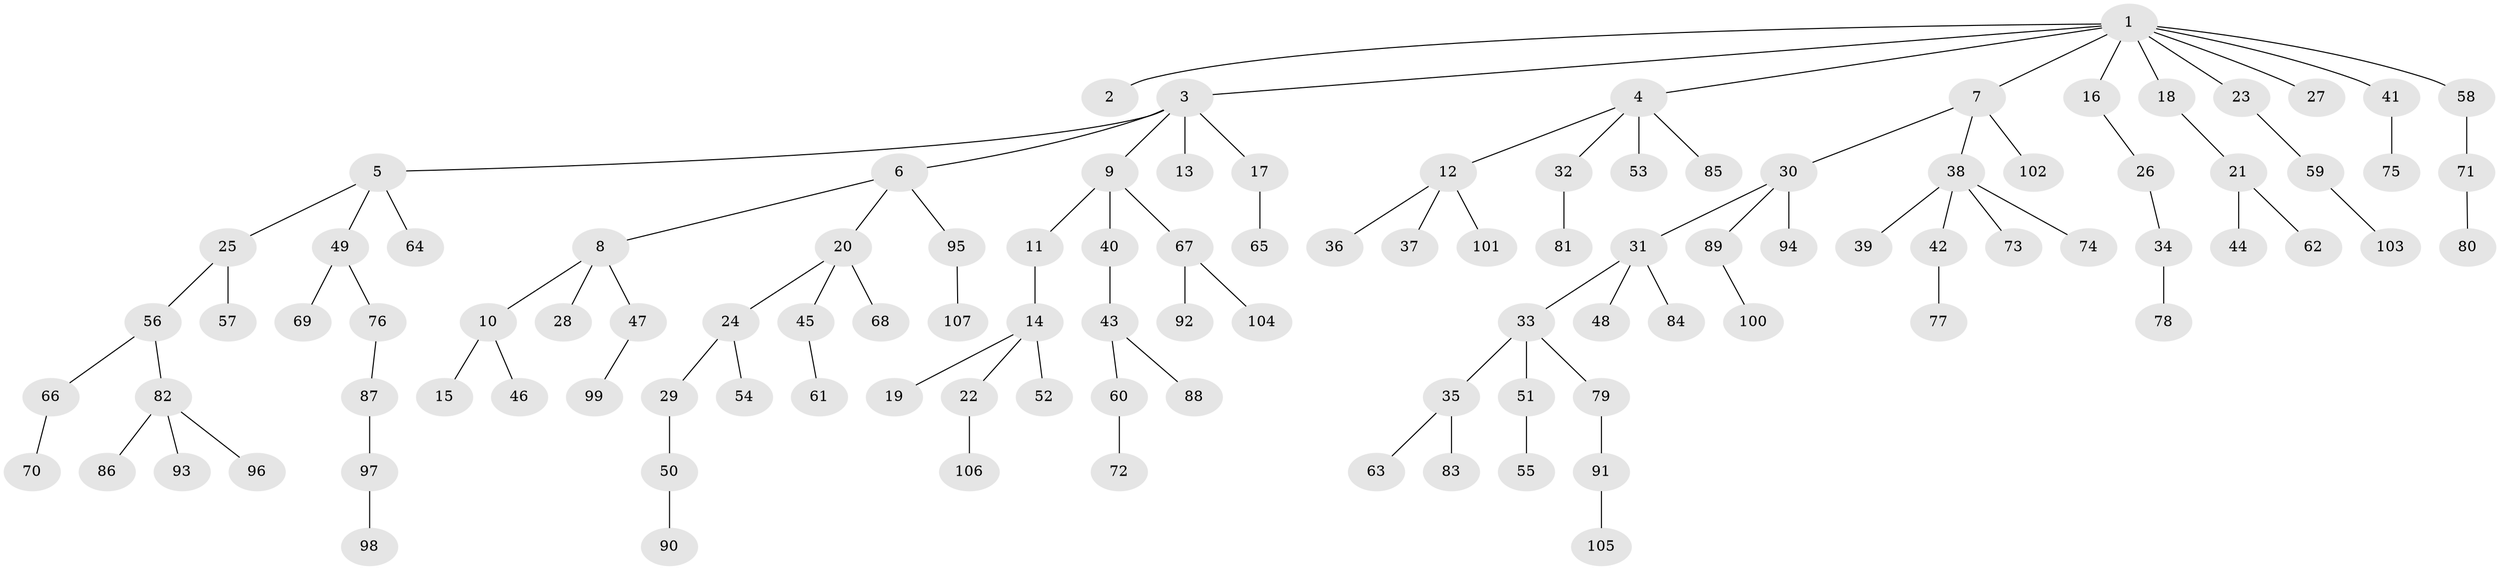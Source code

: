 // coarse degree distribution, {10: 0.014285714285714285, 1: 0.5571428571428572, 8: 0.014285714285714285, 4: 0.1, 3: 0.12857142857142856, 2: 0.18571428571428572}
// Generated by graph-tools (version 1.1) at 2025/42/03/06/25 10:42:03]
// undirected, 107 vertices, 106 edges
graph export_dot {
graph [start="1"]
  node [color=gray90,style=filled];
  1;
  2;
  3;
  4;
  5;
  6;
  7;
  8;
  9;
  10;
  11;
  12;
  13;
  14;
  15;
  16;
  17;
  18;
  19;
  20;
  21;
  22;
  23;
  24;
  25;
  26;
  27;
  28;
  29;
  30;
  31;
  32;
  33;
  34;
  35;
  36;
  37;
  38;
  39;
  40;
  41;
  42;
  43;
  44;
  45;
  46;
  47;
  48;
  49;
  50;
  51;
  52;
  53;
  54;
  55;
  56;
  57;
  58;
  59;
  60;
  61;
  62;
  63;
  64;
  65;
  66;
  67;
  68;
  69;
  70;
  71;
  72;
  73;
  74;
  75;
  76;
  77;
  78;
  79;
  80;
  81;
  82;
  83;
  84;
  85;
  86;
  87;
  88;
  89;
  90;
  91;
  92;
  93;
  94;
  95;
  96;
  97;
  98;
  99;
  100;
  101;
  102;
  103;
  104;
  105;
  106;
  107;
  1 -- 2;
  1 -- 3;
  1 -- 4;
  1 -- 7;
  1 -- 16;
  1 -- 18;
  1 -- 23;
  1 -- 27;
  1 -- 41;
  1 -- 58;
  3 -- 5;
  3 -- 6;
  3 -- 9;
  3 -- 13;
  3 -- 17;
  4 -- 12;
  4 -- 32;
  4 -- 53;
  4 -- 85;
  5 -- 25;
  5 -- 49;
  5 -- 64;
  6 -- 8;
  6 -- 20;
  6 -- 95;
  7 -- 30;
  7 -- 38;
  7 -- 102;
  8 -- 10;
  8 -- 28;
  8 -- 47;
  9 -- 11;
  9 -- 40;
  9 -- 67;
  10 -- 15;
  10 -- 46;
  11 -- 14;
  12 -- 36;
  12 -- 37;
  12 -- 101;
  14 -- 19;
  14 -- 22;
  14 -- 52;
  16 -- 26;
  17 -- 65;
  18 -- 21;
  20 -- 24;
  20 -- 45;
  20 -- 68;
  21 -- 44;
  21 -- 62;
  22 -- 106;
  23 -- 59;
  24 -- 29;
  24 -- 54;
  25 -- 56;
  25 -- 57;
  26 -- 34;
  29 -- 50;
  30 -- 31;
  30 -- 89;
  30 -- 94;
  31 -- 33;
  31 -- 48;
  31 -- 84;
  32 -- 81;
  33 -- 35;
  33 -- 51;
  33 -- 79;
  34 -- 78;
  35 -- 63;
  35 -- 83;
  38 -- 39;
  38 -- 42;
  38 -- 73;
  38 -- 74;
  40 -- 43;
  41 -- 75;
  42 -- 77;
  43 -- 60;
  43 -- 88;
  45 -- 61;
  47 -- 99;
  49 -- 69;
  49 -- 76;
  50 -- 90;
  51 -- 55;
  56 -- 66;
  56 -- 82;
  58 -- 71;
  59 -- 103;
  60 -- 72;
  66 -- 70;
  67 -- 92;
  67 -- 104;
  71 -- 80;
  76 -- 87;
  79 -- 91;
  82 -- 86;
  82 -- 93;
  82 -- 96;
  87 -- 97;
  89 -- 100;
  91 -- 105;
  95 -- 107;
  97 -- 98;
}
